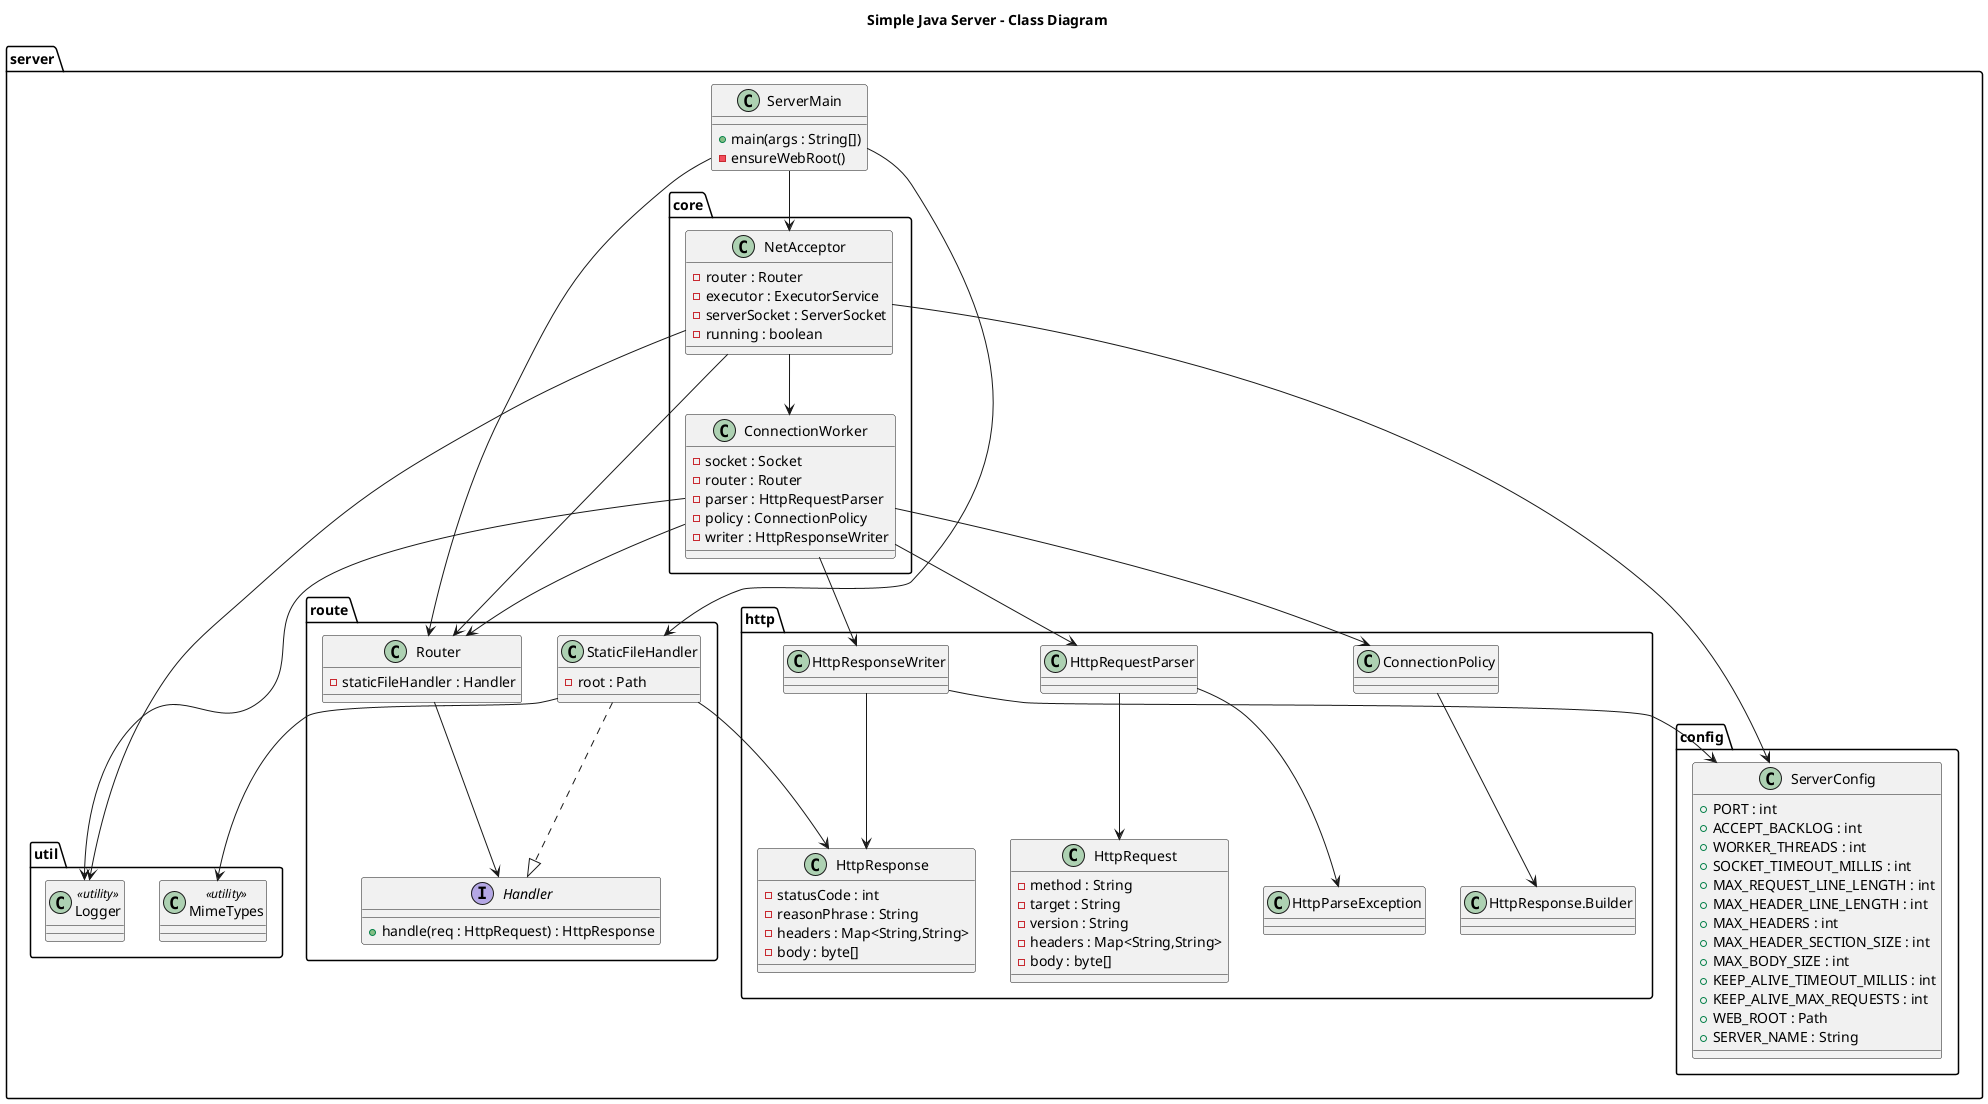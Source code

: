 @startuml
' Simple Java Server - Class Diagram

title Simple Java Server - Class Diagram

package "server.config" {
  class ServerConfig {
    +PORT : int
    +ACCEPT_BACKLOG : int
    +WORKER_THREADS : int
    +SOCKET_TIMEOUT_MILLIS : int
    +MAX_REQUEST_LINE_LENGTH : int
    +MAX_HEADER_LINE_LENGTH : int
    +MAX_HEADERS : int
    +MAX_HEADER_SECTION_SIZE : int
    +MAX_BODY_SIZE : int
    +KEEP_ALIVE_TIMEOUT_MILLIS : int
    +KEEP_ALIVE_MAX_REQUESTS : int
    +WEB_ROOT : Path
    +SERVER_NAME : String
  }
}

package "server.util" {
  class Logger <<utility>>
  class MimeTypes <<utility>>
}

package "server.http" {
  class HttpRequest {
    -method : String
    -target : String
    -version : String
    -headers : Map<String,String>
    -body : byte[]
  }
  class HttpResponse {
    -statusCode : int
    -reasonPhrase : String
    -headers : Map<String,String>
    -body : byte[]
  }
  class "HttpResponse.Builder" as HttpResponseBuilder
  class HttpRequestParser
  class HttpResponseWriter
  class ConnectionPolicy
  class HttpParseException
}

package "server.route" {
  interface Handler {
    +handle(req : HttpRequest) : HttpResponse
  }
  class Router {
    -staticFileHandler : Handler
  }
  class StaticFileHandler {
    -root : Path
  }
}

package "server.core" {
  class NetAcceptor {
    -router : Router
    -executor : ExecutorService
    -serverSocket : ServerSocket
    -running : boolean
  }
  class ConnectionWorker {
    -socket : Socket
    -router : Router
    -parser : HttpRequestParser
    -policy : ConnectionPolicy
    -writer : HttpResponseWriter
  }
}

package "server" {
  class ServerMain {
    +main(args : String[])
    -ensureWebRoot()
  }
}

ServerMain --> StaticFileHandler
ServerMain --> Router
ServerMain --> NetAcceptor

NetAcceptor --> Router
NetAcceptor --> ConnectionWorker
NetAcceptor --> ServerConfig
NetAcceptor --> Logger

ConnectionWorker --> Router
ConnectionWorker --> HttpRequestParser
ConnectionWorker --> ConnectionPolicy
ConnectionWorker --> HttpResponseWriter
ConnectionWorker --> Logger

HttpRequestParser --> HttpRequest
HttpRequestParser --> HttpParseException

Router --> Handler
StaticFileHandler ..|> Handler
StaticFileHandler --> MimeTypes
StaticFileHandler --> HttpResponse

ConnectionPolicy --> HttpResponseBuilder
HttpResponseWriter --> HttpResponse
HttpResponseWriter --> ServerConfig

@enduml
